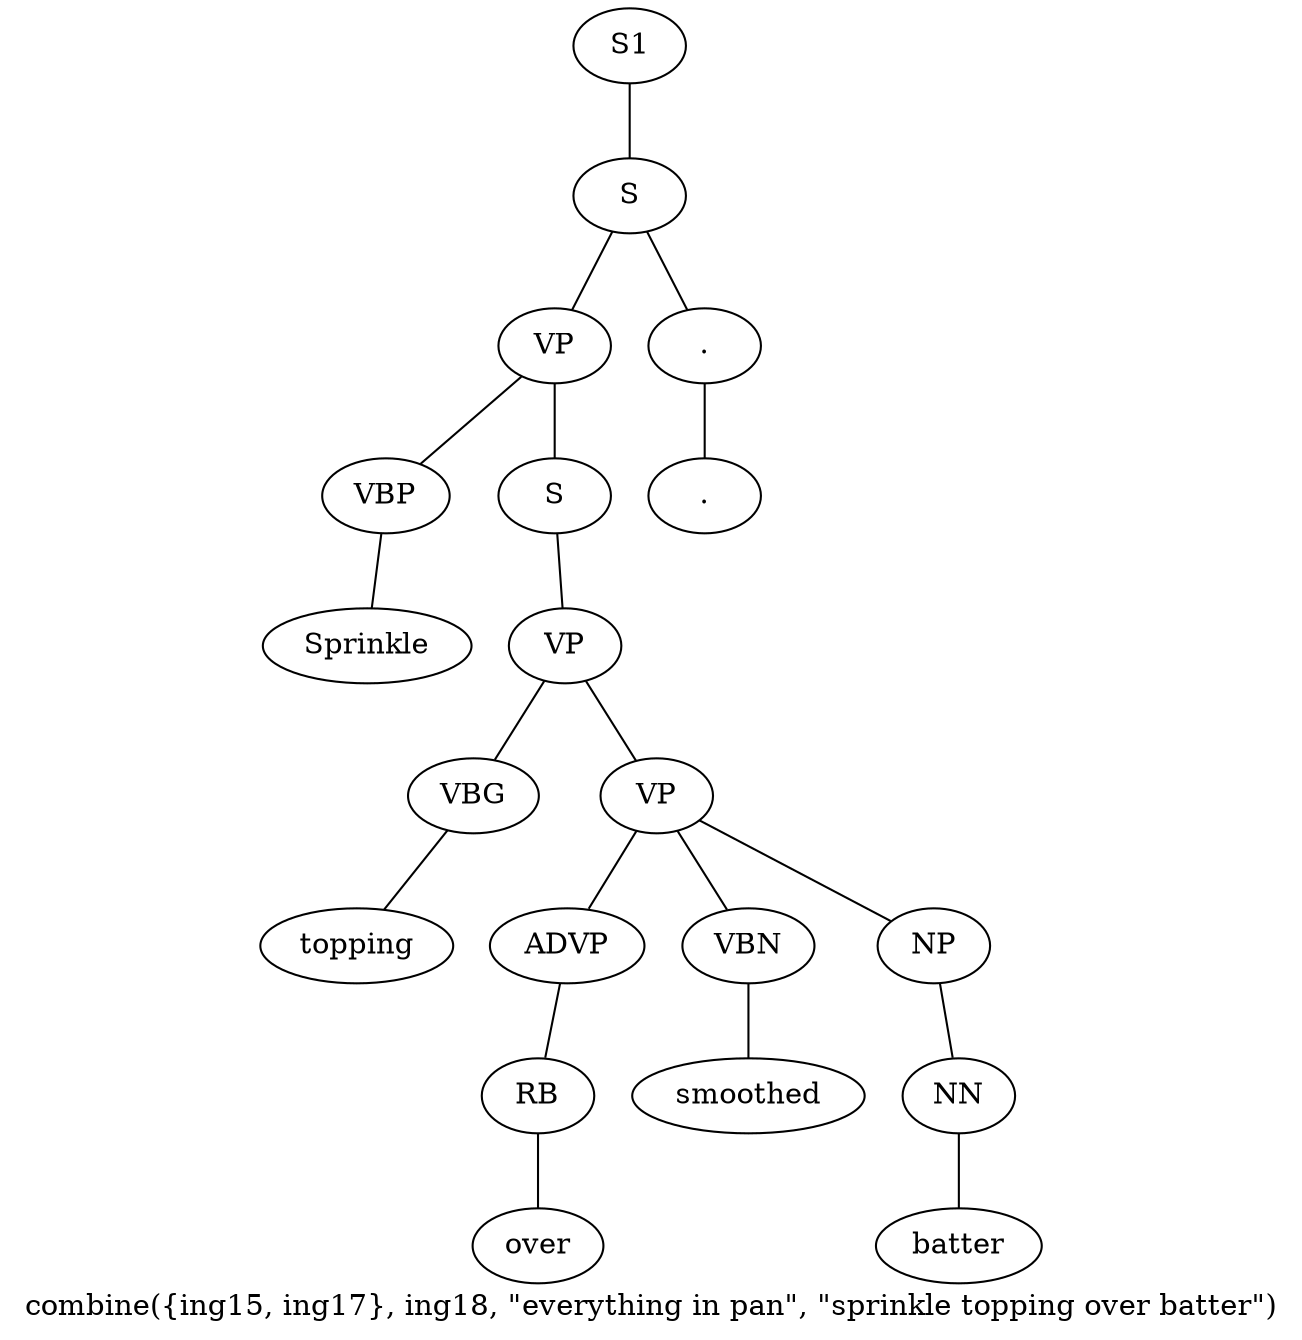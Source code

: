 graph SyntaxGraph {
	label = "combine({ing15, ing17}, ing18, \"everything in pan\", \"sprinkle topping over batter\")";
	Node0 [label="S1"];
	Node1 [label="S"];
	Node2 [label="VP"];
	Node3 [label="VBP"];
	Node4 [label="Sprinkle"];
	Node5 [label="S"];
	Node6 [label="VP"];
	Node7 [label="VBG"];
	Node8 [label="topping"];
	Node9 [label="VP"];
	Node10 [label="ADVP"];
	Node11 [label="RB"];
	Node12 [label="over"];
	Node13 [label="VBN"];
	Node14 [label="smoothed"];
	Node15 [label="NP"];
	Node16 [label="NN"];
	Node17 [label="batter"];
	Node18 [label="."];
	Node19 [label="."];

	Node0 -- Node1;
	Node1 -- Node2;
	Node1 -- Node18;
	Node2 -- Node3;
	Node2 -- Node5;
	Node3 -- Node4;
	Node5 -- Node6;
	Node6 -- Node7;
	Node6 -- Node9;
	Node7 -- Node8;
	Node9 -- Node10;
	Node9 -- Node13;
	Node9 -- Node15;
	Node10 -- Node11;
	Node11 -- Node12;
	Node13 -- Node14;
	Node15 -- Node16;
	Node16 -- Node17;
	Node18 -- Node19;
}